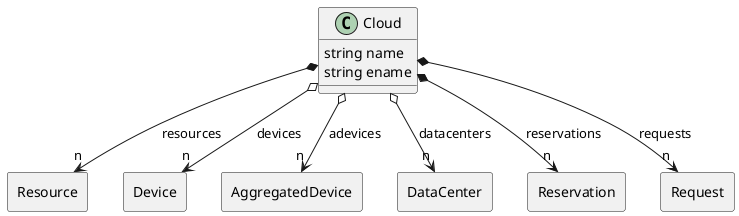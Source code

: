 @startuml

class "Cloud" as Model {
 string name
 string ename

 
}

rectangle "Resource" as Resource {
}

Model *--> "n" Resource : resources


rectangle "Device" as Device {
}

Model o--> "n" Device : devices


rectangle "AggregatedDevice" as AggregatedDevice {
}

Model o--> "n" AggregatedDevice : adevices


rectangle "DataCenter" as DataCenter {
}

Model o--> "n" DataCenter : datacenters


rectangle "Reservation" as Reservation {
}

Model *--> "n" Reservation : reservations


rectangle "Request" as Request {
}

Model *--> "n" Request : requests




@enduml
